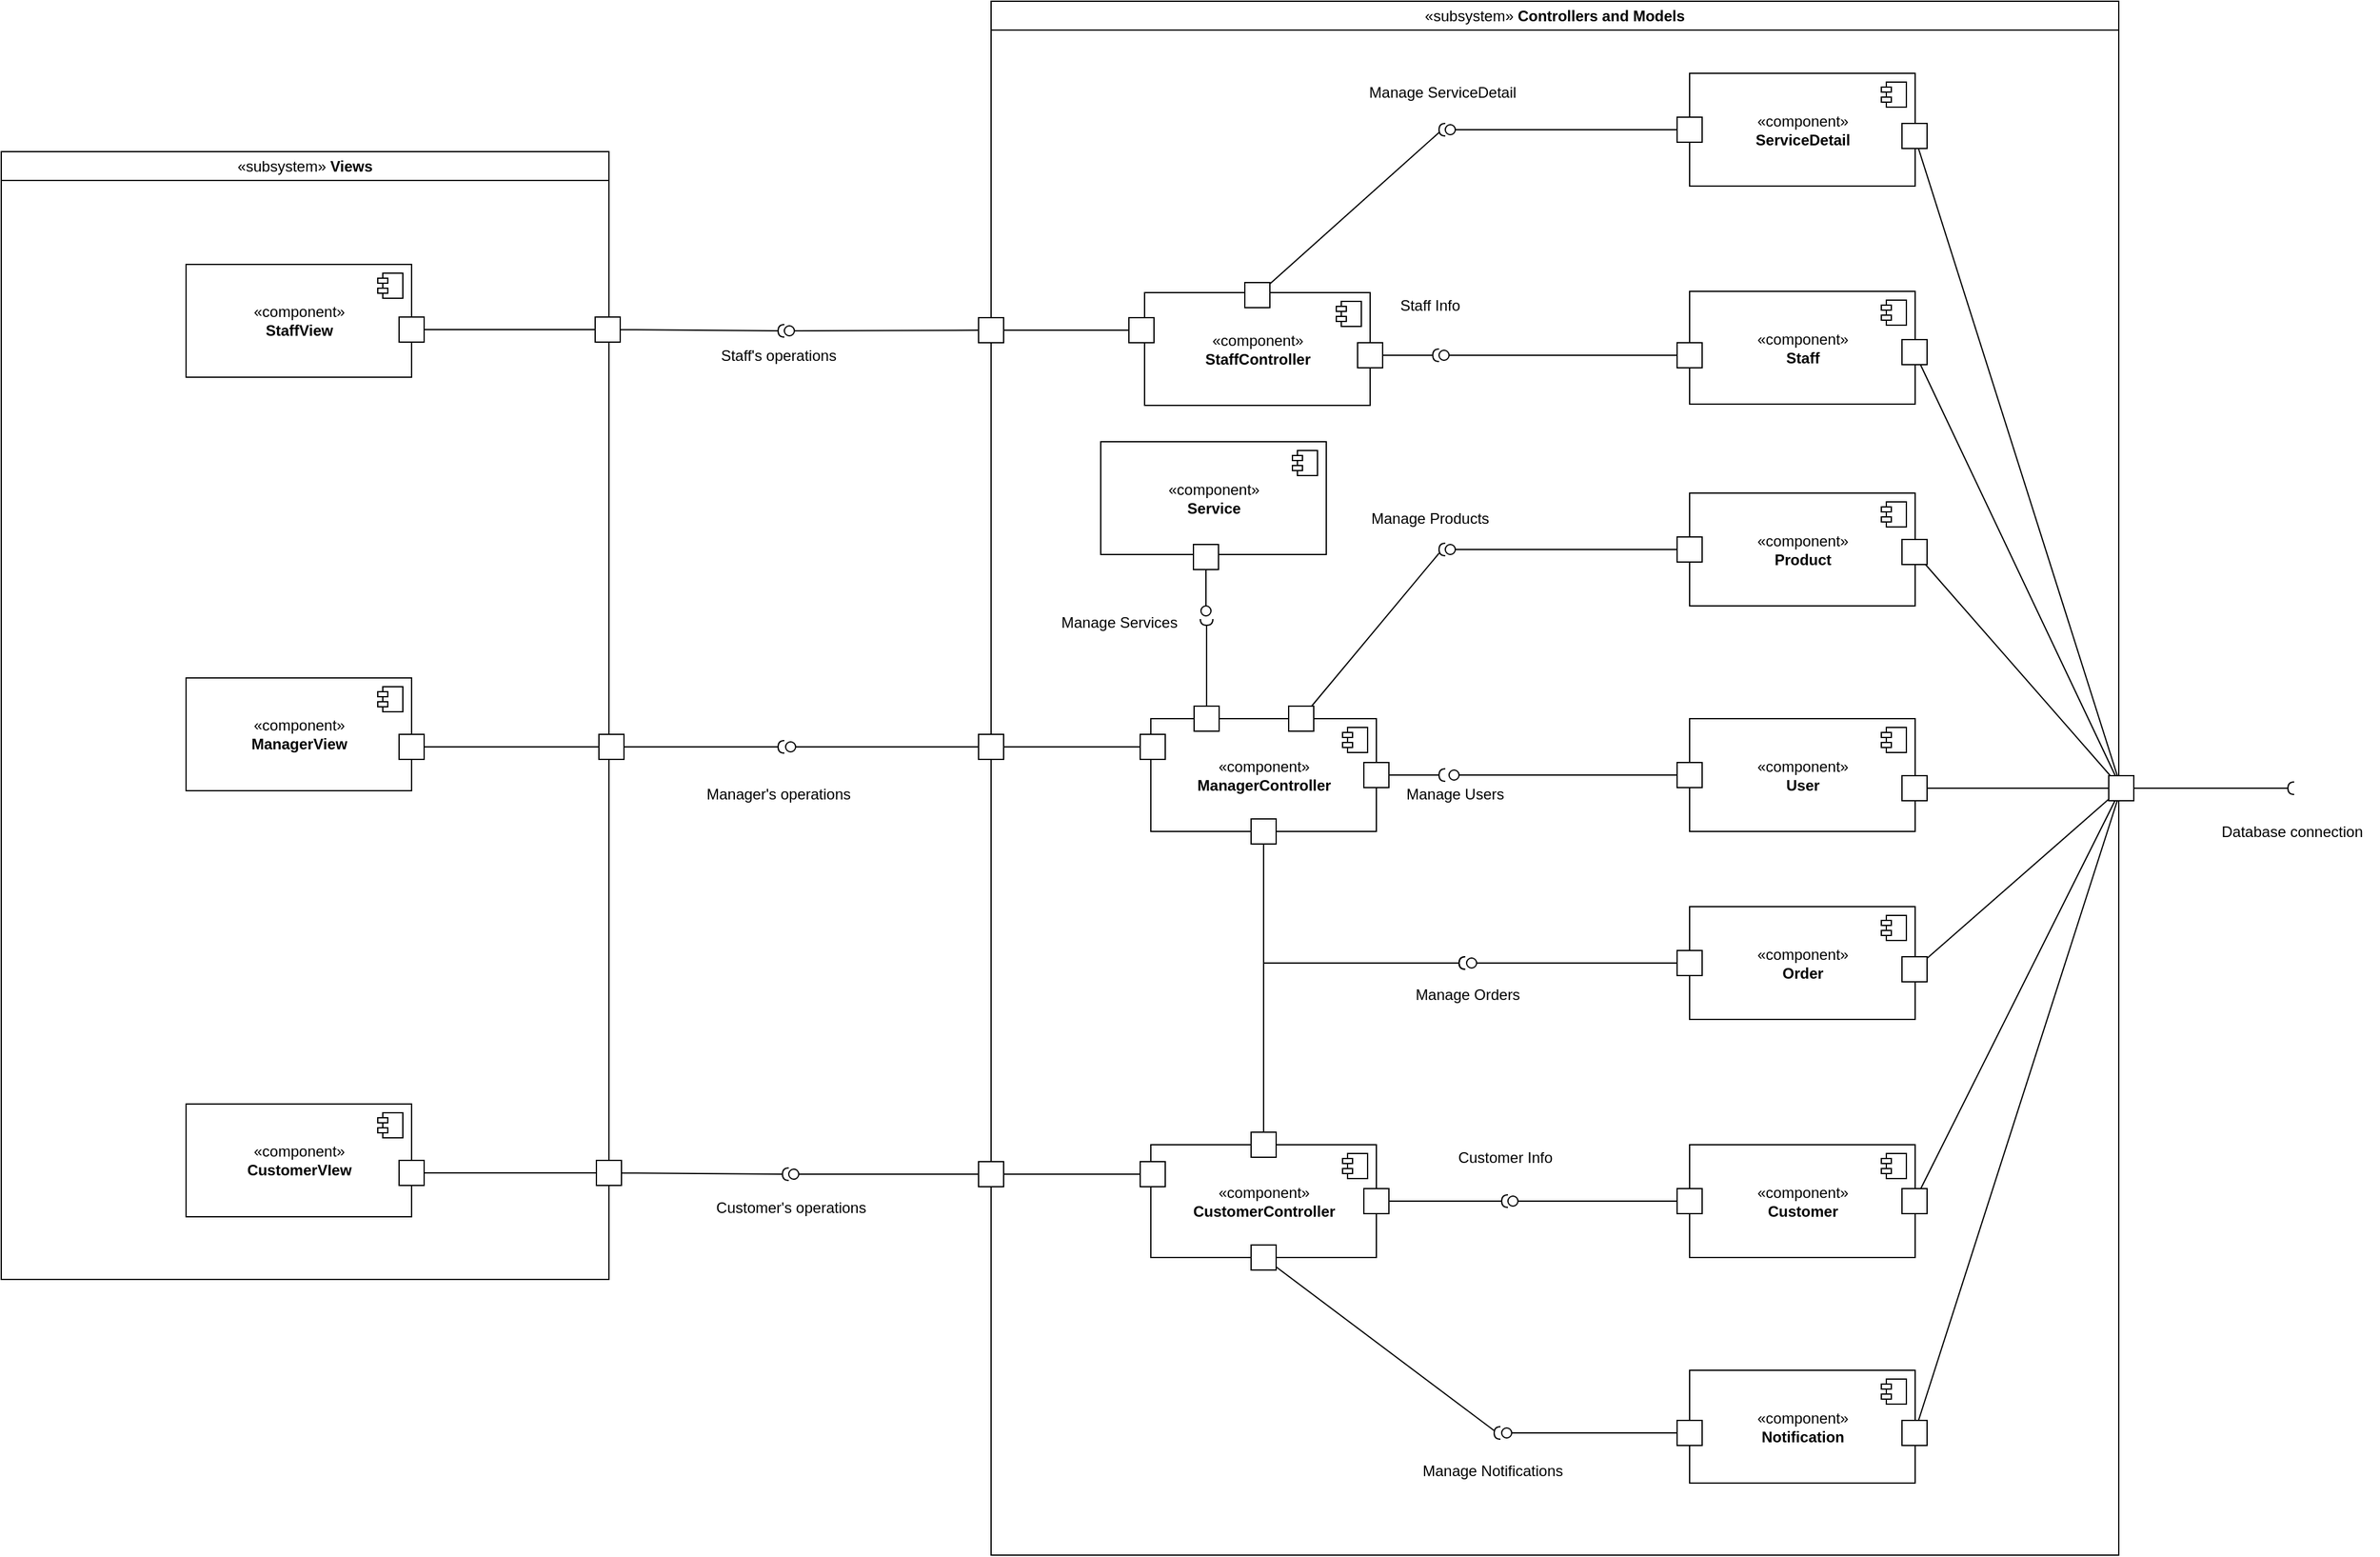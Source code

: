 <mxfile version="24.8.3">
  <diagram name="Page-1" id="fDp5jnlC77bflOpHESIz">
    <mxGraphModel dx="4002" dy="2373" grid="1" gridSize="10" guides="1" tooltips="1" connect="1" arrows="1" fold="1" page="1" pageScale="1" pageWidth="827" pageHeight="1169" math="0" shadow="0">
      <root>
        <mxCell id="0" />
        <mxCell id="1" parent="0" />
        <mxCell id="OTHG-YNJ5ATRgMX6RS4N-114" value="" style="endArrow=none;html=1;rounded=0;align=center;verticalAlign=top;endFill=0;labelBackgroundColor=none;endSize=2;" parent="1" source="OTHG-YNJ5ATRgMX6RS4N-112" target="v-9HtM4yVK6bZZOlOFo0-16" edge="1">
          <mxGeometry relative="1" as="geometry">
            <mxPoint x="-1070" y="465" as="targetPoint" />
          </mxGeometry>
        </mxCell>
        <mxCell id="OTHG-YNJ5ATRgMX6RS4N-117" value="" style="endArrow=none;html=1;rounded=0;align=center;verticalAlign=top;endFill=0;labelBackgroundColor=none;endSize=2;" parent="1" source="OTHG-YNJ5ATRgMX6RS4N-115" target="v-9HtM4yVK6bZZOlOFo0-19" edge="1">
          <mxGeometry relative="1" as="geometry">
            <mxPoint x="-1085" y="805" as="targetPoint" />
          </mxGeometry>
        </mxCell>
        <mxCell id="v-9HtM4yVK6bZZOlOFo0-1" value="&lt;span style=&quot;font-weight: 400;&quot;&gt;«subsystem»&amp;nbsp;&lt;/span&gt;&lt;b&gt;Views&lt;/b&gt;" style="swimlane;whiteSpace=wrap;html=1;" vertex="1" parent="1">
          <mxGeometry x="-1420" y="-10" width="485" height="900" as="geometry" />
        </mxCell>
        <mxCell id="v-9HtM4yVK6bZZOlOFo0-2" value="" style="html=1;rounded=0;" vertex="1" parent="v-9HtM4yVK6bZZOlOFo0-1">
          <mxGeometry x="474" y="132" width="20" height="20" as="geometry" />
        </mxCell>
        <mxCell id="OTHG-YNJ5ATRgMX6RS4N-28" value="«component»&lt;br&gt;&lt;b&gt;StaffView&lt;/b&gt;" style="html=1;dropTarget=0;whiteSpace=wrap;" parent="v-9HtM4yVK6bZZOlOFo0-1" vertex="1">
          <mxGeometry x="147.5" y="90" width="180" height="90" as="geometry" />
        </mxCell>
        <mxCell id="OTHG-YNJ5ATRgMX6RS4N-29" value="" style="shape=module;jettyWidth=8;jettyHeight=4;" parent="OTHG-YNJ5ATRgMX6RS4N-28" vertex="1">
          <mxGeometry x="1" width="20" height="20" relative="1" as="geometry">
            <mxPoint x="-27" y="7" as="offset" />
          </mxGeometry>
        </mxCell>
        <mxCell id="OTHG-YNJ5ATRgMX6RS4N-26" value="«component»&lt;br&gt;&lt;b&gt;ManagerView&lt;/b&gt;" style="html=1;dropTarget=0;whiteSpace=wrap;" parent="v-9HtM4yVK6bZZOlOFo0-1" vertex="1">
          <mxGeometry x="147.5" y="420" width="180" height="90" as="geometry" />
        </mxCell>
        <mxCell id="OTHG-YNJ5ATRgMX6RS4N-27" value="" style="shape=module;jettyWidth=8;jettyHeight=4;" parent="OTHG-YNJ5ATRgMX6RS4N-26" vertex="1">
          <mxGeometry x="1" width="20" height="20" relative="1" as="geometry">
            <mxPoint x="-27" y="7" as="offset" />
          </mxGeometry>
        </mxCell>
        <mxCell id="OTHG-YNJ5ATRgMX6RS4N-24" value="«component»&lt;br&gt;&lt;b&gt;CustomerVIew&lt;/b&gt;" style="html=1;dropTarget=0;whiteSpace=wrap;" parent="v-9HtM4yVK6bZZOlOFo0-1" vertex="1">
          <mxGeometry x="147.5" y="760" width="180" height="90" as="geometry" />
        </mxCell>
        <mxCell id="OTHG-YNJ5ATRgMX6RS4N-25" value="" style="shape=module;jettyWidth=8;jettyHeight=4;" parent="OTHG-YNJ5ATRgMX6RS4N-24" vertex="1">
          <mxGeometry x="1" width="20" height="20" relative="1" as="geometry">
            <mxPoint x="-27" y="7" as="offset" />
          </mxGeometry>
        </mxCell>
        <mxCell id="OTHG-YNJ5ATRgMX6RS4N-115" value="" style="html=1;rounded=0;" parent="v-9HtM4yVK6bZZOlOFo0-1" vertex="1">
          <mxGeometry x="317.5" y="805" width="20" height="20" as="geometry" />
        </mxCell>
        <mxCell id="OTHG-YNJ5ATRgMX6RS4N-112" value="" style="html=1;rounded=0;" parent="v-9HtM4yVK6bZZOlOFo0-1" vertex="1">
          <mxGeometry x="317.5" y="465" width="20" height="20" as="geometry" />
        </mxCell>
        <mxCell id="OTHG-YNJ5ATRgMX6RS4N-109" value="" style="html=1;rounded=0;" parent="v-9HtM4yVK6bZZOlOFo0-1" vertex="1">
          <mxGeometry x="317.5" y="132" width="20" height="20" as="geometry" />
        </mxCell>
        <mxCell id="OTHG-YNJ5ATRgMX6RS4N-111" value="" style="endArrow=none;html=1;rounded=0;align=center;verticalAlign=top;endFill=0;labelBackgroundColor=none;endSize=2;" parent="v-9HtM4yVK6bZZOlOFo0-1" source="OTHG-YNJ5ATRgMX6RS4N-109" target="v-9HtM4yVK6bZZOlOFo0-2" edge="1">
          <mxGeometry relative="1" as="geometry">
            <mxPoint x="335" y="141" as="targetPoint" />
          </mxGeometry>
        </mxCell>
        <mxCell id="v-9HtM4yVK6bZZOlOFo0-16" value="" style="html=1;rounded=0;" vertex="1" parent="1">
          <mxGeometry x="-943" y="455" width="20" height="20" as="geometry" />
        </mxCell>
        <mxCell id="v-9HtM4yVK6bZZOlOFo0-17" value="" style="shape=requiredInterface;html=1;fontSize=11;align=center;fillColor=none;points=[];aspect=fixed;resizable=0;verticalAlign=bottom;labelPosition=center;verticalLabelPosition=top;flipH=1;rotation=0;" vertex="1" parent="1">
          <mxGeometry x="-800" y="460" width="5" height="10" as="geometry" />
        </mxCell>
        <mxCell id="v-9HtM4yVK6bZZOlOFo0-18" value="" style="endArrow=none;html=1;rounded=0;align=center;verticalAlign=top;endFill=0;labelBackgroundColor=none;endSize=2;" edge="1" parent="1" source="v-9HtM4yVK6bZZOlOFo0-16" target="v-9HtM4yVK6bZZOlOFo0-17">
          <mxGeometry relative="1" as="geometry">
            <mxPoint x="-965.001" y="465.074" as="targetPoint" />
          </mxGeometry>
        </mxCell>
        <mxCell id="v-9HtM4yVK6bZZOlOFo0-19" value="" style="html=1;rounded=0;" vertex="1" parent="1">
          <mxGeometry x="-945" y="795" width="20" height="20" as="geometry" />
        </mxCell>
        <mxCell id="v-9HtM4yVK6bZZOlOFo0-20" value="" style="shape=requiredInterface;html=1;fontSize=11;align=center;fillColor=none;points=[];aspect=fixed;resizable=0;verticalAlign=bottom;labelPosition=center;verticalLabelPosition=top;flipH=1;rotation=0;" vertex="1" parent="1">
          <mxGeometry x="-796.5" y="801" width="5" height="10" as="geometry" />
        </mxCell>
        <mxCell id="v-9HtM4yVK6bZZOlOFo0-21" value="" style="endArrow=none;html=1;rounded=0;align=center;verticalAlign=top;endFill=0;labelBackgroundColor=none;endSize=2;" edge="1" parent="1" source="v-9HtM4yVK6bZZOlOFo0-19" target="v-9HtM4yVK6bZZOlOFo0-20">
          <mxGeometry relative="1" as="geometry">
            <mxPoint x="-967.001" y="805.074" as="targetPoint" />
          </mxGeometry>
        </mxCell>
        <mxCell id="v-9HtM4yVK6bZZOlOFo0-3" value="" style="shape=requiredInterface;html=1;fontSize=11;align=center;fillColor=none;points=[];aspect=fixed;resizable=0;verticalAlign=bottom;labelPosition=center;verticalLabelPosition=top;flipH=1;rotation=0;" vertex="1" parent="1">
          <mxGeometry x="-800" y="128" width="5" height="10" as="geometry" />
        </mxCell>
        <mxCell id="v-9HtM4yVK6bZZOlOFo0-4" value="" style="endArrow=none;html=1;rounded=0;align=center;verticalAlign=top;endFill=0;labelBackgroundColor=none;endSize=2;" edge="1" source="v-9HtM4yVK6bZZOlOFo0-2" target="v-9HtM4yVK6bZZOlOFo0-3" parent="1">
          <mxGeometry relative="1" as="geometry">
            <mxPoint x="-968.001" y="132.074" as="targetPoint" />
          </mxGeometry>
        </mxCell>
        <mxCell id="v-9HtM4yVK6bZZOlOFo0-24" value="&lt;span style=&quot;font-weight: 400;&quot;&gt;«subsystem»&amp;nbsp;&lt;/span&gt;&lt;b&gt;Controllers and Models&lt;/b&gt;" style="swimlane;whiteSpace=wrap;html=1;" vertex="1" parent="1">
          <mxGeometry x="-630" y="-130" width="900" height="1240" as="geometry" />
        </mxCell>
        <mxCell id="RllFxYWtb3R3hPKGHQac-41" value="«component»&lt;br&gt;&lt;b&gt;Order&lt;/b&gt;" style="html=1;dropTarget=0;whiteSpace=wrap;" parent="v-9HtM4yVK6bZZOlOFo0-24" vertex="1">
          <mxGeometry x="557.5" y="722.5" width="180" height="90" as="geometry" />
        </mxCell>
        <mxCell id="RllFxYWtb3R3hPKGHQac-42" value="" style="shape=module;jettyWidth=8;jettyHeight=4;" parent="RllFxYWtb3R3hPKGHQac-41" vertex="1">
          <mxGeometry x="1" width="20" height="20" relative="1" as="geometry">
            <mxPoint x="-27" y="7" as="offset" />
          </mxGeometry>
        </mxCell>
        <mxCell id="RllFxYWtb3R3hPKGHQac-43" value="«component»&lt;br&gt;&lt;b&gt;CustomerController&lt;/b&gt;" style="html=1;dropTarget=0;whiteSpace=wrap;" parent="v-9HtM4yVK6bZZOlOFo0-24" vertex="1">
          <mxGeometry x="127.5" y="912.5" width="180" height="90" as="geometry" />
        </mxCell>
        <mxCell id="RllFxYWtb3R3hPKGHQac-44" value="" style="shape=module;jettyWidth=8;jettyHeight=4;" parent="RllFxYWtb3R3hPKGHQac-43" vertex="1">
          <mxGeometry x="1" width="20" height="20" relative="1" as="geometry">
            <mxPoint x="-27" y="7" as="offset" />
          </mxGeometry>
        </mxCell>
        <mxCell id="RllFxYWtb3R3hPKGHQac-49" value="«component»&lt;br&gt;&lt;b&gt;Notification&lt;/b&gt;" style="html=1;dropTarget=0;whiteSpace=wrap;" parent="v-9HtM4yVK6bZZOlOFo0-24" vertex="1">
          <mxGeometry x="557.5" y="1092.5" width="180" height="90" as="geometry" />
        </mxCell>
        <mxCell id="RllFxYWtb3R3hPKGHQac-50" value="" style="shape=module;jettyWidth=8;jettyHeight=4;" parent="RllFxYWtb3R3hPKGHQac-49" vertex="1">
          <mxGeometry x="1" width="20" height="20" relative="1" as="geometry">
            <mxPoint x="-27" y="7" as="offset" />
          </mxGeometry>
        </mxCell>
        <mxCell id="RllFxYWtb3R3hPKGHQac-86" value="«component»&lt;br&gt;&lt;b&gt;ManagerController&lt;/b&gt;" style="html=1;dropTarget=0;whiteSpace=wrap;" parent="v-9HtM4yVK6bZZOlOFo0-24" vertex="1">
          <mxGeometry x="127.5" y="572.5" width="180" height="90" as="geometry" />
        </mxCell>
        <mxCell id="RllFxYWtb3R3hPKGHQac-87" value="" style="shape=module;jettyWidth=8;jettyHeight=4;" parent="RllFxYWtb3R3hPKGHQac-86" vertex="1">
          <mxGeometry x="1" width="20" height="20" relative="1" as="geometry">
            <mxPoint x="-27" y="7" as="offset" />
          </mxGeometry>
        </mxCell>
        <mxCell id="OTHG-YNJ5ATRgMX6RS4N-31" value="«component»&lt;br&gt;&lt;b&gt;StaffController&lt;/b&gt;" style="html=1;dropTarget=0;whiteSpace=wrap;" parent="v-9HtM4yVK6bZZOlOFo0-24" vertex="1">
          <mxGeometry x="122.5" y="232.5" width="180" height="90" as="geometry" />
        </mxCell>
        <mxCell id="OTHG-YNJ5ATRgMX6RS4N-32" value="" style="shape=module;jettyWidth=8;jettyHeight=4;" parent="OTHG-YNJ5ATRgMX6RS4N-31" vertex="1">
          <mxGeometry x="1" width="20" height="20" relative="1" as="geometry">
            <mxPoint x="-27" y="7" as="offset" />
          </mxGeometry>
        </mxCell>
        <mxCell id="OTHG-YNJ5ATRgMX6RS4N-33" value="«component»&lt;br&gt;&lt;b&gt;ServiceDetail&lt;/b&gt;" style="html=1;dropTarget=0;whiteSpace=wrap;" parent="v-9HtM4yVK6bZZOlOFo0-24" vertex="1">
          <mxGeometry x="557.5" y="57.5" width="180" height="90" as="geometry" />
        </mxCell>
        <mxCell id="OTHG-YNJ5ATRgMX6RS4N-34" value="" style="shape=module;jettyWidth=8;jettyHeight=4;" parent="OTHG-YNJ5ATRgMX6RS4N-33" vertex="1">
          <mxGeometry x="1" width="20" height="20" relative="1" as="geometry">
            <mxPoint x="-27" y="7" as="offset" />
          </mxGeometry>
        </mxCell>
        <mxCell id="OTHG-YNJ5ATRgMX6RS4N-35" value="«component»&lt;br&gt;&lt;b&gt;Product&lt;/b&gt;" style="html=1;dropTarget=0;whiteSpace=wrap;" parent="v-9HtM4yVK6bZZOlOFo0-24" vertex="1">
          <mxGeometry x="557.5" y="392.5" width="180" height="90" as="geometry" />
        </mxCell>
        <mxCell id="OTHG-YNJ5ATRgMX6RS4N-36" value="" style="shape=module;jettyWidth=8;jettyHeight=4;" parent="OTHG-YNJ5ATRgMX6RS4N-35" vertex="1">
          <mxGeometry x="1" width="20" height="20" relative="1" as="geometry">
            <mxPoint x="-27" y="7" as="offset" />
          </mxGeometry>
        </mxCell>
        <mxCell id="OTHG-YNJ5ATRgMX6RS4N-37" value="«component»&lt;br&gt;&lt;b&gt;Customer&lt;/b&gt;" style="html=1;dropTarget=0;whiteSpace=wrap;" parent="v-9HtM4yVK6bZZOlOFo0-24" vertex="1">
          <mxGeometry x="557.5" y="912.5" width="180" height="90" as="geometry" />
        </mxCell>
        <mxCell id="OTHG-YNJ5ATRgMX6RS4N-38" value="" style="shape=module;jettyWidth=8;jettyHeight=4;" parent="OTHG-YNJ5ATRgMX6RS4N-37" vertex="1">
          <mxGeometry x="1" width="20" height="20" relative="1" as="geometry">
            <mxPoint x="-27" y="7" as="offset" />
          </mxGeometry>
        </mxCell>
        <mxCell id="OTHG-YNJ5ATRgMX6RS4N-43" value="" style="html=1;rounded=0;" parent="v-9HtM4yVK6bZZOlOFo0-24" vertex="1">
          <mxGeometry x="-10" y="252.5" width="20" height="20" as="geometry" />
        </mxCell>
        <mxCell id="OTHG-YNJ5ATRgMX6RS4N-52" value="" style="html=1;rounded=0;" parent="v-9HtM4yVK6bZZOlOFo0-24" vertex="1">
          <mxGeometry x="297.5" y="607.5" width="20" height="20" as="geometry" />
        </mxCell>
        <mxCell id="OTHG-YNJ5ATRgMX6RS4N-53" value="" style="shape=requiredInterface;html=1;fontSize=11;align=center;fillColor=none;points=[];aspect=fixed;resizable=0;verticalAlign=bottom;labelPosition=center;verticalLabelPosition=top;flipH=1;rotation=0;" parent="v-9HtM4yVK6bZZOlOFo0-24" vertex="1">
          <mxGeometry x="357.5" y="612.5" width="5" height="10" as="geometry" />
        </mxCell>
        <mxCell id="OTHG-YNJ5ATRgMX6RS4N-54" value="" style="endArrow=none;html=1;rounded=0;align=center;verticalAlign=top;endFill=0;labelBackgroundColor=none;endSize=2;" parent="v-9HtM4yVK6bZZOlOFo0-24" source="OTHG-YNJ5ATRgMX6RS4N-52" target="OTHG-YNJ5ATRgMX6RS4N-53" edge="1">
          <mxGeometry relative="1" as="geometry">
            <mxPoint x="365.499" y="623.574" as="targetPoint" />
          </mxGeometry>
        </mxCell>
        <mxCell id="OTHG-YNJ5ATRgMX6RS4N-55" value="" style="html=1;rounded=0;" parent="v-9HtM4yVK6bZZOlOFo0-24" vertex="1">
          <mxGeometry x="292.5" y="272.5" width="20" height="20" as="geometry" />
        </mxCell>
        <mxCell id="OTHG-YNJ5ATRgMX6RS4N-56" value="" style="shape=requiredInterface;html=1;fontSize=11;align=center;fillColor=none;points=[];aspect=fixed;resizable=0;verticalAlign=bottom;labelPosition=center;verticalLabelPosition=top;flipH=1;rotation=0;" parent="v-9HtM4yVK6bZZOlOFo0-24" vertex="1">
          <mxGeometry x="352.5" y="277.5" width="5" height="10" as="geometry" />
        </mxCell>
        <mxCell id="OTHG-YNJ5ATRgMX6RS4N-57" value="" style="endArrow=none;html=1;rounded=0;align=center;verticalAlign=top;endFill=0;labelBackgroundColor=none;endSize=2;" parent="v-9HtM4yVK6bZZOlOFo0-24" source="OTHG-YNJ5ATRgMX6RS4N-55" target="OTHG-YNJ5ATRgMX6RS4N-56" edge="1">
          <mxGeometry relative="1" as="geometry">
            <mxPoint x="360.499" y="282.574" as="targetPoint" />
          </mxGeometry>
        </mxCell>
        <mxCell id="OTHG-YNJ5ATRgMX6RS4N-58" value="" style="html=1;rounded=0;" parent="v-9HtM4yVK6bZZOlOFo0-24" vertex="1">
          <mxGeometry x="297.5" y="947.5" width="20" height="20" as="geometry" />
        </mxCell>
        <mxCell id="OTHG-YNJ5ATRgMX6RS4N-59" value="" style="shape=requiredInterface;html=1;fontSize=11;align=center;fillColor=none;points=[];aspect=fixed;resizable=0;verticalAlign=bottom;labelPosition=center;verticalLabelPosition=top;flipH=1;rotation=0;" parent="v-9HtM4yVK6bZZOlOFo0-24" vertex="1">
          <mxGeometry x="407.5" y="952.5" width="5" height="10" as="geometry" />
        </mxCell>
        <mxCell id="OTHG-YNJ5ATRgMX6RS4N-60" value="" style="endArrow=none;html=1;rounded=0;align=center;verticalAlign=top;endFill=0;labelBackgroundColor=none;endSize=2;" parent="v-9HtM4yVK6bZZOlOFo0-24" source="OTHG-YNJ5ATRgMX6RS4N-58" target="OTHG-YNJ5ATRgMX6RS4N-59" edge="1">
          <mxGeometry relative="1" as="geometry">
            <mxPoint x="365.499" y="963.574" as="targetPoint" />
          </mxGeometry>
        </mxCell>
        <mxCell id="OTHG-YNJ5ATRgMX6RS4N-65" value="«component»&lt;br&gt;&lt;b&gt;Staff&lt;/b&gt;" style="html=1;dropTarget=0;whiteSpace=wrap;" parent="v-9HtM4yVK6bZZOlOFo0-24" vertex="1">
          <mxGeometry x="557.5" y="231.5" width="180" height="90" as="geometry" />
        </mxCell>
        <mxCell id="OTHG-YNJ5ATRgMX6RS4N-66" value="" style="shape=module;jettyWidth=8;jettyHeight=4;" parent="OTHG-YNJ5ATRgMX6RS4N-65" vertex="1">
          <mxGeometry x="1" width="20" height="20" relative="1" as="geometry">
            <mxPoint x="-27" y="7" as="offset" />
          </mxGeometry>
        </mxCell>
        <mxCell id="OTHG-YNJ5ATRgMX6RS4N-67" value="«component»&lt;br&gt;&lt;b&gt;User&lt;/b&gt;" style="html=1;dropTarget=0;whiteSpace=wrap;" parent="v-9HtM4yVK6bZZOlOFo0-24" vertex="1">
          <mxGeometry x="557.5" y="572.5" width="180" height="90" as="geometry" />
        </mxCell>
        <mxCell id="OTHG-YNJ5ATRgMX6RS4N-68" value="" style="shape=module;jettyWidth=8;jettyHeight=4;" parent="OTHG-YNJ5ATRgMX6RS4N-67" vertex="1">
          <mxGeometry x="1" width="20" height="20" relative="1" as="geometry">
            <mxPoint x="-27" y="7" as="offset" />
          </mxGeometry>
        </mxCell>
        <mxCell id="OTHG-YNJ5ATRgMX6RS4N-69" value="" style="html=1;rounded=0;" parent="v-9HtM4yVK6bZZOlOFo0-24" vertex="1">
          <mxGeometry x="237.5" y="562.5" width="20" height="20" as="geometry" />
        </mxCell>
        <mxCell id="OTHG-YNJ5ATRgMX6RS4N-70" value="" style="shape=requiredInterface;html=1;fontSize=11;align=center;fillColor=none;points=[];aspect=fixed;resizable=0;verticalAlign=bottom;labelPosition=center;verticalLabelPosition=top;flipH=1;rotation=0;" parent="v-9HtM4yVK6bZZOlOFo0-24" vertex="1">
          <mxGeometry x="357.5" y="432.5" width="5" height="10" as="geometry" />
        </mxCell>
        <mxCell id="OTHG-YNJ5ATRgMX6RS4N-71" value="" style="endArrow=none;html=1;rounded=0;align=center;verticalAlign=top;endFill=0;labelBackgroundColor=none;endSize=2;" parent="v-9HtM4yVK6bZZOlOFo0-24" source="OTHG-YNJ5ATRgMX6RS4N-69" target="OTHG-YNJ5ATRgMX6RS4N-70" edge="1">
          <mxGeometry relative="1" as="geometry">
            <mxPoint x="275.499" y="432.574" as="targetPoint" />
          </mxGeometry>
        </mxCell>
        <mxCell id="OTHG-YNJ5ATRgMX6RS4N-72" value="" style="html=1;rounded=0;" parent="v-9HtM4yVK6bZZOlOFo0-24" vertex="1">
          <mxGeometry x="547.5" y="272.5" width="20" height="20" as="geometry" />
        </mxCell>
        <mxCell id="OTHG-YNJ5ATRgMX6RS4N-73" value="" style="endArrow=none;html=1;rounded=0;align=center;verticalAlign=top;endFill=0;labelBackgroundColor=none;endSize=2;" parent="v-9HtM4yVK6bZZOlOFo0-24" source="OTHG-YNJ5ATRgMX6RS4N-72" target="OTHG-YNJ5ATRgMX6RS4N-74" edge="1">
          <mxGeometry relative="1" as="geometry" />
        </mxCell>
        <mxCell id="OTHG-YNJ5ATRgMX6RS4N-74" value="" style="ellipse;html=1;fontSize=11;align=center;fillColor=none;points=[];aspect=fixed;resizable=0;verticalAlign=bottom;labelPosition=center;verticalLabelPosition=top;flipH=1;" parent="v-9HtM4yVK6bZZOlOFo0-24" vertex="1">
          <mxGeometry x="357.5" y="278.5" width="8" height="8" as="geometry" />
        </mxCell>
        <mxCell id="OTHG-YNJ5ATRgMX6RS4N-77" value="" style="html=1;rounded=0;" parent="v-9HtM4yVK6bZZOlOFo0-24" vertex="1">
          <mxGeometry x="547.5" y="607.5" width="20" height="20" as="geometry" />
        </mxCell>
        <mxCell id="OTHG-YNJ5ATRgMX6RS4N-78" value="" style="endArrow=none;html=1;rounded=0;align=center;verticalAlign=top;endFill=0;labelBackgroundColor=none;endSize=2;" parent="v-9HtM4yVK6bZZOlOFo0-24" source="OTHG-YNJ5ATRgMX6RS4N-77" target="OTHG-YNJ5ATRgMX6RS4N-79" edge="1">
          <mxGeometry relative="1" as="geometry" />
        </mxCell>
        <mxCell id="OTHG-YNJ5ATRgMX6RS4N-79" value="" style="ellipse;html=1;fontSize=11;align=center;fillColor=none;points=[];aspect=fixed;resizable=0;verticalAlign=bottom;labelPosition=center;verticalLabelPosition=top;flipH=1;" parent="v-9HtM4yVK6bZZOlOFo0-24" vertex="1">
          <mxGeometry x="365.5" y="613.5" width="8" height="8" as="geometry" />
        </mxCell>
        <mxCell id="OTHG-YNJ5ATRgMX6RS4N-81" value="" style="html=1;rounded=0;" parent="v-9HtM4yVK6bZZOlOFo0-24" vertex="1">
          <mxGeometry x="207.5" y="652.5" width="20" height="20" as="geometry" />
        </mxCell>
        <mxCell id="OTHG-YNJ5ATRgMX6RS4N-84" value="" style="html=1;rounded=0;" parent="v-9HtM4yVK6bZZOlOFo0-24" vertex="1">
          <mxGeometry x="207.5" y="902.5" width="20" height="20" as="geometry" />
        </mxCell>
        <mxCell id="OTHG-YNJ5ATRgMX6RS4N-86" value="" style="endArrow=none;html=1;rounded=0;align=center;verticalAlign=top;endFill=0;labelBackgroundColor=none;endSize=2;" parent="v-9HtM4yVK6bZZOlOFo0-24" source="OTHG-YNJ5ATRgMX6RS4N-84" target="OTHG-YNJ5ATRgMX6RS4N-85" edge="1">
          <mxGeometry relative="1" as="geometry">
            <mxPoint x="275.499" y="912.574" as="targetPoint" />
            <Array as="points">
              <mxPoint x="217.5" y="767.5" />
            </Array>
          </mxGeometry>
        </mxCell>
        <mxCell id="OTHG-YNJ5ATRgMX6RS4N-87" value="" style="endArrow=none;html=1;rounded=0;align=center;verticalAlign=top;endFill=0;labelBackgroundColor=none;endSize=2;" parent="v-9HtM4yVK6bZZOlOFo0-24" source="OTHG-YNJ5ATRgMX6RS4N-81" target="OTHG-YNJ5ATRgMX6RS4N-85" edge="1">
          <mxGeometry relative="1" as="geometry">
            <mxPoint x="365.5" y="765.5" as="targetPoint" />
            <mxPoint x="227.5" y="669.5" as="sourcePoint" />
            <Array as="points">
              <mxPoint x="217.5" y="767.5" />
            </Array>
          </mxGeometry>
        </mxCell>
        <mxCell id="OTHG-YNJ5ATRgMX6RS4N-88" value="" style="group" parent="v-9HtM4yVK6bZZOlOFo0-24" vertex="1" connectable="0">
          <mxGeometry x="373.5" y="762.5" width="5" height="10" as="geometry" />
        </mxCell>
        <mxCell id="OTHG-YNJ5ATRgMX6RS4N-82" value="" style="shape=requiredInterface;html=1;fontSize=11;align=center;fillColor=none;points=[];aspect=fixed;resizable=0;verticalAlign=bottom;labelPosition=center;verticalLabelPosition=top;flipH=1;rotation=0;" parent="OTHG-YNJ5ATRgMX6RS4N-88" vertex="1">
          <mxGeometry width="5" height="10" as="geometry" />
        </mxCell>
        <mxCell id="OTHG-YNJ5ATRgMX6RS4N-83" value="" style="endArrow=none;html=1;rounded=0;align=center;verticalAlign=top;endFill=0;labelBackgroundColor=none;endSize=2;" parent="OTHG-YNJ5ATRgMX6RS4N-88" source="OTHG-YNJ5ATRgMX6RS4N-85" target="OTHG-YNJ5ATRgMX6RS4N-82" edge="1">
          <mxGeometry relative="1" as="geometry">
            <mxPoint x="-90.001" y="-99.926" as="targetPoint" />
          </mxGeometry>
        </mxCell>
        <mxCell id="OTHG-YNJ5ATRgMX6RS4N-85" value="" style="shape=requiredInterface;html=1;fontSize=11;align=center;fillColor=none;points=[];aspect=fixed;resizable=0;verticalAlign=bottom;labelPosition=center;verticalLabelPosition=top;flipH=1;rotation=0;" parent="OTHG-YNJ5ATRgMX6RS4N-88" vertex="1">
          <mxGeometry width="5" height="10" as="geometry" />
        </mxCell>
        <mxCell id="OTHG-YNJ5ATRgMX6RS4N-89" value="" style="html=1;rounded=0;" parent="v-9HtM4yVK6bZZOlOFo0-24" vertex="1">
          <mxGeometry x="547.5" y="757.5" width="20" height="20" as="geometry" />
        </mxCell>
        <mxCell id="OTHG-YNJ5ATRgMX6RS4N-90" value="" style="endArrow=none;html=1;rounded=0;align=center;verticalAlign=top;endFill=0;labelBackgroundColor=none;endSize=2;" parent="v-9HtM4yVK6bZZOlOFo0-24" source="OTHG-YNJ5ATRgMX6RS4N-89" target="OTHG-YNJ5ATRgMX6RS4N-91" edge="1">
          <mxGeometry relative="1" as="geometry" />
        </mxCell>
        <mxCell id="OTHG-YNJ5ATRgMX6RS4N-91" value="" style="ellipse;html=1;fontSize=11;align=center;fillColor=none;points=[];aspect=fixed;resizable=0;verticalAlign=bottom;labelPosition=center;verticalLabelPosition=top;flipH=1;" parent="v-9HtM4yVK6bZZOlOFo0-24" vertex="1">
          <mxGeometry x="379.5" y="763.5" width="8" height="8" as="geometry" />
        </mxCell>
        <mxCell id="OTHG-YNJ5ATRgMX6RS4N-92" value="" style="html=1;rounded=0;" parent="v-9HtM4yVK6bZZOlOFo0-24" vertex="1">
          <mxGeometry x="547.5" y="947.5" width="20" height="20" as="geometry" />
        </mxCell>
        <mxCell id="OTHG-YNJ5ATRgMX6RS4N-93" value="" style="endArrow=none;html=1;rounded=0;align=center;verticalAlign=top;endFill=0;labelBackgroundColor=none;endSize=2;" parent="v-9HtM4yVK6bZZOlOFo0-24" source="OTHG-YNJ5ATRgMX6RS4N-92" target="OTHG-YNJ5ATRgMX6RS4N-94" edge="1">
          <mxGeometry relative="1" as="geometry" />
        </mxCell>
        <mxCell id="OTHG-YNJ5ATRgMX6RS4N-94" value="" style="ellipse;html=1;fontSize=11;align=center;fillColor=none;points=[];aspect=fixed;resizable=0;verticalAlign=bottom;labelPosition=center;verticalLabelPosition=top;flipH=1;" parent="v-9HtM4yVK6bZZOlOFo0-24" vertex="1">
          <mxGeometry x="412.5" y="953.5" width="8" height="8" as="geometry" />
        </mxCell>
        <mxCell id="OTHG-YNJ5ATRgMX6RS4N-95" value="" style="html=1;rounded=0;" parent="v-9HtM4yVK6bZZOlOFo0-24" vertex="1">
          <mxGeometry x="547.5" y="427.5" width="20" height="20" as="geometry" />
        </mxCell>
        <mxCell id="OTHG-YNJ5ATRgMX6RS4N-96" value="" style="endArrow=none;html=1;rounded=0;align=center;verticalAlign=top;endFill=0;labelBackgroundColor=none;endSize=2;" parent="v-9HtM4yVK6bZZOlOFo0-24" source="OTHG-YNJ5ATRgMX6RS4N-95" target="OTHG-YNJ5ATRgMX6RS4N-97" edge="1">
          <mxGeometry relative="1" as="geometry" />
        </mxCell>
        <mxCell id="OTHG-YNJ5ATRgMX6RS4N-97" value="" style="ellipse;html=1;fontSize=11;align=center;fillColor=none;points=[];aspect=fixed;resizable=0;verticalAlign=bottom;labelPosition=center;verticalLabelPosition=top;flipH=1;" parent="v-9HtM4yVK6bZZOlOFo0-24" vertex="1">
          <mxGeometry x="362.5" y="433.5" width="8" height="8" as="geometry" />
        </mxCell>
        <mxCell id="OTHG-YNJ5ATRgMX6RS4N-98" value="" style="html=1;rounded=0;" parent="v-9HtM4yVK6bZZOlOFo0-24" vertex="1">
          <mxGeometry x="207.5" y="992.5" width="20" height="20" as="geometry" />
        </mxCell>
        <mxCell id="OTHG-YNJ5ATRgMX6RS4N-99" value="" style="shape=requiredInterface;html=1;fontSize=11;align=center;fillColor=none;points=[];aspect=fixed;resizable=0;verticalAlign=bottom;labelPosition=center;verticalLabelPosition=top;flipH=1;rotation=0;" parent="v-9HtM4yVK6bZZOlOFo0-24" vertex="1">
          <mxGeometry x="401.5" y="1137.5" width="5" height="10" as="geometry" />
        </mxCell>
        <mxCell id="OTHG-YNJ5ATRgMX6RS4N-100" value="" style="endArrow=none;html=1;rounded=0;align=center;verticalAlign=top;endFill=0;labelBackgroundColor=none;endSize=2;" parent="v-9HtM4yVK6bZZOlOFo0-24" source="OTHG-YNJ5ATRgMX6RS4N-98" target="OTHG-YNJ5ATRgMX6RS4N-99" edge="1">
          <mxGeometry relative="1" as="geometry">
            <mxPoint x="655.499" y="872.574" as="targetPoint" />
          </mxGeometry>
        </mxCell>
        <mxCell id="OTHG-YNJ5ATRgMX6RS4N-102" value="" style="html=1;rounded=0;" parent="v-9HtM4yVK6bZZOlOFo0-24" vertex="1">
          <mxGeometry x="547.5" y="1132.5" width="20" height="20" as="geometry" />
        </mxCell>
        <mxCell id="OTHG-YNJ5ATRgMX6RS4N-103" value="" style="endArrow=none;html=1;rounded=0;align=center;verticalAlign=top;endFill=0;labelBackgroundColor=none;endSize=2;" parent="v-9HtM4yVK6bZZOlOFo0-24" source="OTHG-YNJ5ATRgMX6RS4N-102" target="OTHG-YNJ5ATRgMX6RS4N-104" edge="1">
          <mxGeometry relative="1" as="geometry" />
        </mxCell>
        <mxCell id="OTHG-YNJ5ATRgMX6RS4N-104" value="" style="ellipse;html=1;fontSize=11;align=center;fillColor=none;points=[];aspect=fixed;resizable=0;verticalAlign=bottom;labelPosition=center;verticalLabelPosition=top;flipH=1;" parent="v-9HtM4yVK6bZZOlOFo0-24" vertex="1">
          <mxGeometry x="407.5" y="1138.5" width="8" height="8" as="geometry" />
        </mxCell>
        <mxCell id="OTHG-YNJ5ATRgMX6RS4N-121" value="«component»&lt;br&gt;&lt;b&gt;Service&lt;/b&gt;" style="html=1;dropTarget=0;whiteSpace=wrap;" parent="v-9HtM4yVK6bZZOlOFo0-24" vertex="1">
          <mxGeometry x="87.5" y="351.5" width="180" height="90" as="geometry" />
        </mxCell>
        <mxCell id="OTHG-YNJ5ATRgMX6RS4N-122" value="" style="shape=module;jettyWidth=8;jettyHeight=4;" parent="OTHG-YNJ5ATRgMX6RS4N-121" vertex="1">
          <mxGeometry x="1" width="20" height="20" relative="1" as="geometry">
            <mxPoint x="-27" y="7" as="offset" />
          </mxGeometry>
        </mxCell>
        <mxCell id="OTHG-YNJ5ATRgMX6RS4N-123" value="" style="html=1;rounded=0;" parent="v-9HtM4yVK6bZZOlOFo0-24" vertex="1">
          <mxGeometry x="161.5" y="433.5" width="20" height="20" as="geometry" />
        </mxCell>
        <mxCell id="OTHG-YNJ5ATRgMX6RS4N-124" value="" style="endArrow=none;html=1;rounded=0;align=center;verticalAlign=top;endFill=0;labelBackgroundColor=none;endSize=2;" parent="v-9HtM4yVK6bZZOlOFo0-24" source="OTHG-YNJ5ATRgMX6RS4N-123" target="OTHG-YNJ5ATRgMX6RS4N-125" edge="1">
          <mxGeometry relative="1" as="geometry" />
        </mxCell>
        <mxCell id="OTHG-YNJ5ATRgMX6RS4N-125" value="" style="ellipse;html=1;fontSize=11;align=center;fillColor=none;points=[];aspect=fixed;resizable=0;verticalAlign=bottom;labelPosition=center;verticalLabelPosition=top;flipH=1;" parent="v-9HtM4yVK6bZZOlOFo0-24" vertex="1">
          <mxGeometry x="167.5" y="482.5" width="8" height="8" as="geometry" />
        </mxCell>
        <mxCell id="OTHG-YNJ5ATRgMX6RS4N-126" value="" style="html=1;rounded=0;" parent="v-9HtM4yVK6bZZOlOFo0-24" vertex="1">
          <mxGeometry x="162" y="562.5" width="20" height="20" as="geometry" />
        </mxCell>
        <mxCell id="OTHG-YNJ5ATRgMX6RS4N-127" value="" style="shape=requiredInterface;html=1;fontSize=11;align=center;fillColor=none;points=[];aspect=fixed;resizable=0;verticalAlign=bottom;labelPosition=center;verticalLabelPosition=top;flipH=1;rotation=-90;" parent="v-9HtM4yVK6bZZOlOFo0-24" vertex="1">
          <mxGeometry x="169.5" y="490.5" width="5" height="10" as="geometry" />
        </mxCell>
        <mxCell id="OTHG-YNJ5ATRgMX6RS4N-128" value="" style="endArrow=none;html=1;rounded=0;align=center;verticalAlign=top;endFill=0;labelBackgroundColor=none;endSize=2;" parent="v-9HtM4yVK6bZZOlOFo0-24" source="OTHG-YNJ5ATRgMX6RS4N-126" target="OTHG-YNJ5ATRgMX6RS4N-127" edge="1">
          <mxGeometry relative="1" as="geometry">
            <mxPoint x="230.499" y="572.574" as="targetPoint" />
          </mxGeometry>
        </mxCell>
        <mxCell id="OTHG-YNJ5ATRgMX6RS4N-134" value="" style="html=1;rounded=0;" parent="v-9HtM4yVK6bZZOlOFo0-24" vertex="1">
          <mxGeometry x="202.5" y="224.5" width="20" height="20" as="geometry" />
        </mxCell>
        <mxCell id="OTHG-YNJ5ATRgMX6RS4N-135" value="" style="shape=requiredInterface;html=1;fontSize=11;align=center;fillColor=none;points=[];aspect=fixed;resizable=0;verticalAlign=bottom;labelPosition=center;verticalLabelPosition=top;flipH=1;rotation=0;" parent="v-9HtM4yVK6bZZOlOFo0-24" vertex="1">
          <mxGeometry x="357.5" y="97.5" width="5" height="10" as="geometry" />
        </mxCell>
        <mxCell id="OTHG-YNJ5ATRgMX6RS4N-136" value="" style="endArrow=none;html=1;rounded=0;align=center;verticalAlign=top;endFill=0;labelBackgroundColor=none;endSize=2;" parent="v-9HtM4yVK6bZZOlOFo0-24" source="OTHG-YNJ5ATRgMX6RS4N-134" target="OTHG-YNJ5ATRgMX6RS4N-135" edge="1">
          <mxGeometry relative="1" as="geometry">
            <mxPoint x="275.499" y="97.574" as="targetPoint" />
          </mxGeometry>
        </mxCell>
        <mxCell id="OTHG-YNJ5ATRgMX6RS4N-137" value="" style="html=1;rounded=0;" parent="v-9HtM4yVK6bZZOlOFo0-24" vertex="1">
          <mxGeometry x="547.5" y="92.5" width="20" height="20" as="geometry" />
        </mxCell>
        <mxCell id="OTHG-YNJ5ATRgMX6RS4N-138" value="" style="endArrow=none;html=1;rounded=0;align=center;verticalAlign=top;endFill=0;labelBackgroundColor=none;endSize=2;" parent="v-9HtM4yVK6bZZOlOFo0-24" source="OTHG-YNJ5ATRgMX6RS4N-137" target="OTHG-YNJ5ATRgMX6RS4N-139" edge="1">
          <mxGeometry relative="1" as="geometry" />
        </mxCell>
        <mxCell id="OTHG-YNJ5ATRgMX6RS4N-139" value="" style="ellipse;html=1;fontSize=11;align=center;fillColor=none;points=[];aspect=fixed;resizable=0;verticalAlign=bottom;labelPosition=center;verticalLabelPosition=top;flipH=1;" parent="v-9HtM4yVK6bZZOlOFo0-24" vertex="1">
          <mxGeometry x="362.5" y="98.5" width="8" height="8" as="geometry" />
        </mxCell>
        <mxCell id="v-9HtM4yVK6bZZOlOFo0-30" value="" style="html=1;rounded=0;" vertex="1" parent="v-9HtM4yVK6bZZOlOFo0-24">
          <mxGeometry x="119" y="585" width="20" height="20" as="geometry" />
        </mxCell>
        <mxCell id="v-9HtM4yVK6bZZOlOFo0-33" value="" style="html=1;rounded=0;" vertex="1" parent="v-9HtM4yVK6bZZOlOFo0-24">
          <mxGeometry x="110" y="252.5" width="20" height="20" as="geometry" />
        </mxCell>
        <mxCell id="v-9HtM4yVK6bZZOlOFo0-34" value="" style="endArrow=none;html=1;rounded=0;align=center;verticalAlign=top;endFill=0;labelBackgroundColor=none;endSize=2;" edge="1" source="v-9HtM4yVK6bZZOlOFo0-33" target="OTHG-YNJ5ATRgMX6RS4N-43" parent="v-9HtM4yVK6bZZOlOFo0-24">
          <mxGeometry relative="1" as="geometry">
            <mxPoint x="76.5" y="267.5" as="targetPoint" />
          </mxGeometry>
        </mxCell>
        <mxCell id="v-9HtM4yVK6bZZOlOFo0-36" value="" style="html=1;rounded=0;" vertex="1" parent="v-9HtM4yVK6bZZOlOFo0-24">
          <mxGeometry x="119" y="926" width="20" height="20" as="geometry" />
        </mxCell>
        <mxCell id="v-9HtM4yVK6bZZOlOFo0-41" value="Manage Services" style="text;html=1;align=center;verticalAlign=middle;resizable=0;points=[];autosize=1;strokeColor=none;fillColor=none;" vertex="1" parent="v-9HtM4yVK6bZZOlOFo0-24">
          <mxGeometry x="41.5" y="480.5" width="120" height="30" as="geometry" />
        </mxCell>
        <mxCell id="v-9HtM4yVK6bZZOlOFo0-57" value="" style="html=1;rounded=0;" vertex="1" parent="v-9HtM4yVK6bZZOlOFo0-24">
          <mxGeometry x="727" y="97.5" width="20" height="20" as="geometry" />
        </mxCell>
        <mxCell id="v-9HtM4yVK6bZZOlOFo0-60" value="" style="html=1;rounded=0;" vertex="1" parent="v-9HtM4yVK6bZZOlOFo0-24">
          <mxGeometry x="727" y="270" width="20" height="20" as="geometry" />
        </mxCell>
        <mxCell id="v-9HtM4yVK6bZZOlOFo0-62" value="" style="html=1;rounded=0;" vertex="1" parent="v-9HtM4yVK6bZZOlOFo0-24">
          <mxGeometry x="727" y="429.5" width="20" height="20" as="geometry" />
        </mxCell>
        <mxCell id="v-9HtM4yVK6bZZOlOFo0-64" value="" style="html=1;rounded=0;" vertex="1" parent="v-9HtM4yVK6bZZOlOFo0-24">
          <mxGeometry x="727" y="618" width="20" height="20" as="geometry" />
        </mxCell>
        <mxCell id="v-9HtM4yVK6bZZOlOFo0-66" value="" style="html=1;rounded=0;" vertex="1" parent="v-9HtM4yVK6bZZOlOFo0-24">
          <mxGeometry x="727" y="762.5" width="20" height="20" as="geometry" />
        </mxCell>
        <mxCell id="v-9HtM4yVK6bZZOlOFo0-68" value="" style="html=1;rounded=0;" vertex="1" parent="v-9HtM4yVK6bZZOlOFo0-24">
          <mxGeometry x="727" y="947.5" width="20" height="20" as="geometry" />
        </mxCell>
        <mxCell id="v-9HtM4yVK6bZZOlOFo0-70" value="" style="html=1;rounded=0;" vertex="1" parent="v-9HtM4yVK6bZZOlOFo0-24">
          <mxGeometry x="727" y="1132.5" width="20" height="20" as="geometry" />
        </mxCell>
        <mxCell id="OTHG-YNJ5ATRgMX6RS4N-45" value="" style="ellipse;html=1;fontSize=11;align=center;fillColor=none;points=[];aspect=fixed;resizable=0;verticalAlign=bottom;labelPosition=center;verticalLabelPosition=top;flipH=1;" parent="1" vertex="1">
          <mxGeometry x="-795" y="129" width="8" height="8" as="geometry" />
        </mxCell>
        <mxCell id="OTHG-YNJ5ATRgMX6RS4N-44" value="" style="endArrow=none;html=1;rounded=0;align=center;verticalAlign=top;endFill=0;labelBackgroundColor=none;endSize=2;" parent="1" source="OTHG-YNJ5ATRgMX6RS4N-43" target="OTHG-YNJ5ATRgMX6RS4N-45" edge="1">
          <mxGeometry relative="1" as="geometry" />
        </mxCell>
        <mxCell id="OTHG-YNJ5ATRgMX6RS4N-48" value="" style="ellipse;html=1;fontSize=11;align=center;fillColor=none;points=[];aspect=fixed;resizable=0;verticalAlign=bottom;labelPosition=center;verticalLabelPosition=top;flipH=1;" parent="1" vertex="1">
          <mxGeometry x="-794" y="461" width="8" height="8" as="geometry" />
        </mxCell>
        <mxCell id="OTHG-YNJ5ATRgMX6RS4N-47" value="" style="endArrow=none;html=1;rounded=0;align=center;verticalAlign=top;endFill=0;labelBackgroundColor=none;endSize=2;" parent="1" source="OTHG-YNJ5ATRgMX6RS4N-46" target="OTHG-YNJ5ATRgMX6RS4N-48" edge="1">
          <mxGeometry relative="1" as="geometry" />
        </mxCell>
        <mxCell id="OTHG-YNJ5ATRgMX6RS4N-46" value="" style="html=1;rounded=0;" parent="1" vertex="1">
          <mxGeometry x="-640" y="455" width="20" height="20" as="geometry" />
        </mxCell>
        <mxCell id="OTHG-YNJ5ATRgMX6RS4N-51" value="" style="ellipse;html=1;fontSize=11;align=center;fillColor=none;points=[];aspect=fixed;resizable=0;verticalAlign=bottom;labelPosition=center;verticalLabelPosition=top;flipH=1;" parent="1" vertex="1">
          <mxGeometry x="-791.5" y="802" width="8" height="8" as="geometry" />
        </mxCell>
        <mxCell id="OTHG-YNJ5ATRgMX6RS4N-50" value="" style="endArrow=none;html=1;rounded=0;align=center;verticalAlign=top;endFill=0;labelBackgroundColor=none;endSize=2;" parent="1" source="OTHG-YNJ5ATRgMX6RS4N-49" target="OTHG-YNJ5ATRgMX6RS4N-51" edge="1">
          <mxGeometry relative="1" as="geometry" />
        </mxCell>
        <mxCell id="OTHG-YNJ5ATRgMX6RS4N-49" value="" style="html=1;rounded=0;" parent="1" vertex="1">
          <mxGeometry x="-640" y="796" width="20" height="20" as="geometry" />
        </mxCell>
        <mxCell id="v-9HtM4yVK6bZZOlOFo0-31" value="" style="endArrow=none;html=1;rounded=0;align=center;verticalAlign=top;endFill=0;labelBackgroundColor=none;endSize=2;" edge="1" source="v-9HtM4yVK6bZZOlOFo0-30" target="OTHG-YNJ5ATRgMX6RS4N-46" parent="1">
          <mxGeometry relative="1" as="geometry">
            <mxPoint x="-542.0" y="467.5" as="targetPoint" />
          </mxGeometry>
        </mxCell>
        <mxCell id="v-9HtM4yVK6bZZOlOFo0-37" value="" style="endArrow=none;html=1;rounded=0;align=center;verticalAlign=top;endFill=0;labelBackgroundColor=none;endSize=2;" edge="1" source="v-9HtM4yVK6bZZOlOFo0-36" target="OTHG-YNJ5ATRgMX6RS4N-49" parent="1">
          <mxGeometry relative="1" as="geometry">
            <mxPoint x="-542" y="807.5" as="targetPoint" />
          </mxGeometry>
        </mxCell>
        <mxCell id="v-9HtM4yVK6bZZOlOFo0-39" value="Manage Users" style="text;html=1;align=center;verticalAlign=middle;resizable=0;points=[];autosize=1;strokeColor=none;fillColor=none;" vertex="1" parent="1">
          <mxGeometry x="-310" y="488" width="100" height="30" as="geometry" />
        </mxCell>
        <mxCell id="v-9HtM4yVK6bZZOlOFo0-40" value="Manage Products" style="text;html=1;align=center;verticalAlign=middle;resizable=0;points=[];autosize=1;strokeColor=none;fillColor=none;" vertex="1" parent="1">
          <mxGeometry x="-340" y="268" width="120" height="30" as="geometry" />
        </mxCell>
        <mxCell id="v-9HtM4yVK6bZZOlOFo0-42" value="Customer Info" style="text;html=1;align=center;verticalAlign=middle;resizable=0;points=[];autosize=1;strokeColor=none;fillColor=none;" vertex="1" parent="1">
          <mxGeometry x="-270" y="778" width="100" height="30" as="geometry" />
        </mxCell>
        <mxCell id="v-9HtM4yVK6bZZOlOFo0-43" value="Staff Info" style="text;html=1;align=center;verticalAlign=middle;resizable=0;points=[];autosize=1;strokeColor=none;fillColor=none;" vertex="1" parent="1">
          <mxGeometry x="-315" y="98" width="70" height="30" as="geometry" />
        </mxCell>
        <mxCell id="v-9HtM4yVK6bZZOlOFo0-44" value="Manage ServiceDetail" style="text;html=1;align=center;verticalAlign=middle;resizable=0;points=[];autosize=1;strokeColor=none;fillColor=none;" vertex="1" parent="1">
          <mxGeometry x="-340" y="-72" width="140" height="30" as="geometry" />
        </mxCell>
        <mxCell id="v-9HtM4yVK6bZZOlOFo0-45" value="Manage Orders" style="text;html=1;align=center;verticalAlign=middle;resizable=0;points=[];autosize=1;strokeColor=none;fillColor=none;" vertex="1" parent="1">
          <mxGeometry x="-305" y="648" width="110" height="30" as="geometry" />
        </mxCell>
        <mxCell id="v-9HtM4yVK6bZZOlOFo0-46" value="Manage Notifications" style="text;html=1;align=center;verticalAlign=middle;resizable=0;points=[];autosize=1;strokeColor=none;fillColor=none;" vertex="1" parent="1">
          <mxGeometry x="-300" y="1028" width="140" height="30" as="geometry" />
        </mxCell>
        <mxCell id="v-9HtM4yVK6bZZOlOFo0-48" value="Staff&#39;s operations" style="text;html=1;align=center;verticalAlign=middle;resizable=0;points=[];autosize=1;strokeColor=none;fillColor=none;" vertex="1" parent="1">
          <mxGeometry x="-860" y="138" width="120" height="30" as="geometry" />
        </mxCell>
        <mxCell id="v-9HtM4yVK6bZZOlOFo0-49" value="Manager&#39;s operations" style="text;html=1;align=center;verticalAlign=middle;resizable=0;points=[];autosize=1;strokeColor=none;fillColor=none;" vertex="1" parent="1">
          <mxGeometry x="-870" y="488" width="140" height="30" as="geometry" />
        </mxCell>
        <mxCell id="v-9HtM4yVK6bZZOlOFo0-50" value="Customer&#39;s operations" style="text;html=1;align=center;verticalAlign=middle;resizable=0;points=[];autosize=1;strokeColor=none;fillColor=none;" vertex="1" parent="1">
          <mxGeometry x="-860" y="818" width="140" height="30" as="geometry" />
        </mxCell>
        <mxCell id="v-9HtM4yVK6bZZOlOFo0-53" value="" style="html=1;rounded=0;" vertex="1" parent="1">
          <mxGeometry x="262" y="488" width="20" height="20" as="geometry" />
        </mxCell>
        <mxCell id="v-9HtM4yVK6bZZOlOFo0-54" value="" style="shape=requiredInterface;html=1;fontSize=11;align=center;fillColor=none;points=[];aspect=fixed;resizable=0;verticalAlign=bottom;labelPosition=center;verticalLabelPosition=top;flipH=1;rotation=0;" vertex="1" parent="1">
          <mxGeometry x="405" y="493" width="5" height="10" as="geometry" />
        </mxCell>
        <mxCell id="v-9HtM4yVK6bZZOlOFo0-55" value="" style="endArrow=none;html=1;rounded=0;align=center;verticalAlign=top;endFill=0;labelBackgroundColor=none;endSize=2;" edge="1" source="v-9HtM4yVK6bZZOlOFo0-53" target="v-9HtM4yVK6bZZOlOFo0-54" parent="1">
          <mxGeometry relative="1" as="geometry">
            <mxPoint x="329.999" y="498.074" as="targetPoint" />
          </mxGeometry>
        </mxCell>
        <mxCell id="v-9HtM4yVK6bZZOlOFo0-56" value="Database connection" style="text;html=1;align=center;verticalAlign=middle;resizable=0;points=[];autosize=1;strokeColor=none;fillColor=none;" vertex="1" parent="1">
          <mxGeometry x="337.5" y="518" width="140" height="30" as="geometry" />
        </mxCell>
        <mxCell id="v-9HtM4yVK6bZZOlOFo0-59" value="" style="endArrow=none;html=1;rounded=0;align=center;verticalAlign=top;endFill=0;labelBackgroundColor=none;endSize=2;" edge="1" source="v-9HtM4yVK6bZZOlOFo0-57" target="v-9HtM4yVK6bZZOlOFo0-53" parent="1">
          <mxGeometry relative="1" as="geometry">
            <mxPoint x="370" y="250.0" as="targetPoint" />
          </mxGeometry>
        </mxCell>
        <mxCell id="v-9HtM4yVK6bZZOlOFo0-61" value="" style="endArrow=none;html=1;rounded=0;align=center;verticalAlign=top;endFill=0;labelBackgroundColor=none;endSize=2;" edge="1" parent="1" source="v-9HtM4yVK6bZZOlOFo0-60" target="v-9HtM4yVK6bZZOlOFo0-53">
          <mxGeometry relative="1" as="geometry">
            <mxPoint x="269" y="660.5" as="targetPoint" />
          </mxGeometry>
        </mxCell>
        <mxCell id="v-9HtM4yVK6bZZOlOFo0-63" value="" style="endArrow=none;html=1;rounded=0;align=center;verticalAlign=top;endFill=0;labelBackgroundColor=none;endSize=2;" edge="1" parent="1" source="v-9HtM4yVK6bZZOlOFo0-62" target="v-9HtM4yVK6bZZOlOFo0-53">
          <mxGeometry relative="1" as="geometry">
            <mxPoint x="267" y="647.5" as="targetPoint" />
          </mxGeometry>
        </mxCell>
        <mxCell id="v-9HtM4yVK6bZZOlOFo0-65" value="" style="endArrow=none;html=1;rounded=0;align=center;verticalAlign=top;endFill=0;labelBackgroundColor=none;endSize=2;" edge="1" parent="1" source="v-9HtM4yVK6bZZOlOFo0-64" target="v-9HtM4yVK6bZZOlOFo0-53">
          <mxGeometry relative="1" as="geometry">
            <mxPoint x="220" y="520" as="targetPoint" />
          </mxGeometry>
        </mxCell>
        <mxCell id="v-9HtM4yVK6bZZOlOFo0-67" value="" style="endArrow=none;html=1;rounded=0;align=center;verticalAlign=top;endFill=0;labelBackgroundColor=none;endSize=2;" edge="1" parent="1" source="v-9HtM4yVK6bZZOlOFo0-66" target="v-9HtM4yVK6bZZOlOFo0-53">
          <mxGeometry relative="1" as="geometry">
            <mxPoint x="270" y="650" as="targetPoint" />
          </mxGeometry>
        </mxCell>
        <mxCell id="v-9HtM4yVK6bZZOlOFo0-69" value="" style="endArrow=none;html=1;rounded=0;align=center;verticalAlign=top;endFill=0;labelBackgroundColor=none;endSize=2;" edge="1" parent="1" source="v-9HtM4yVK6bZZOlOFo0-68" target="v-9HtM4yVK6bZZOlOFo0-53">
          <mxGeometry relative="1" as="geometry">
            <mxPoint x="270" y="835" as="targetPoint" />
          </mxGeometry>
        </mxCell>
        <mxCell id="v-9HtM4yVK6bZZOlOFo0-71" value="" style="endArrow=none;html=1;rounded=0;align=center;verticalAlign=top;endFill=0;labelBackgroundColor=none;endSize=2;" edge="1" parent="1" source="v-9HtM4yVK6bZZOlOFo0-70" target="v-9HtM4yVK6bZZOlOFo0-53">
          <mxGeometry relative="1" as="geometry">
            <mxPoint x="267" y="693" as="targetPoint" />
          </mxGeometry>
        </mxCell>
      </root>
    </mxGraphModel>
  </diagram>
</mxfile>
